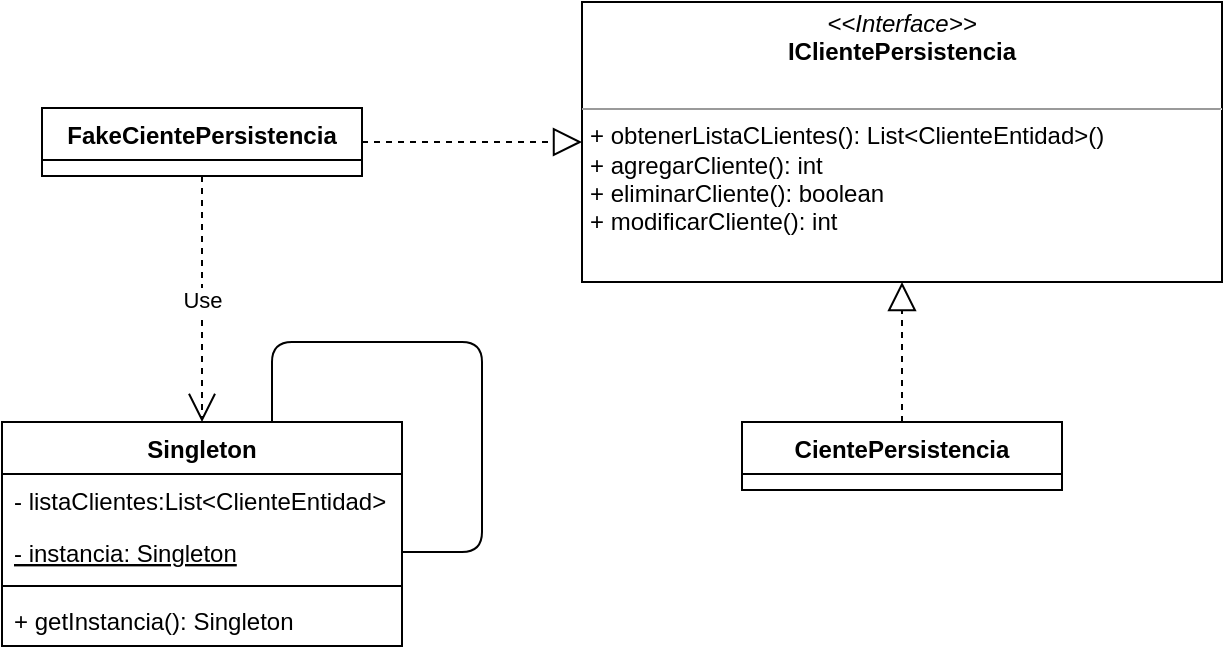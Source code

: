 <mxfile version="15.2.9" type="device"><diagram id="C5RBs43oDa-KdzZeNtuy" name="Page-1"><mxGraphModel dx="526" dy="321" grid="1" gridSize="10" guides="1" tooltips="1" connect="1" arrows="1" fold="1" page="1" pageScale="1" pageWidth="827" pageHeight="1169" math="0" shadow="0"><root><mxCell id="WIyWlLk6GJQsqaUBKTNV-0"/><mxCell id="WIyWlLk6GJQsqaUBKTNV-1" parent="WIyWlLk6GJQsqaUBKTNV-0"/><mxCell id="rjalbk-bovgOTfTJcrri-0" value="FakeCientePersistencia" style="swimlane;fontStyle=1;align=center;verticalAlign=top;childLayout=stackLayout;horizontal=1;startSize=26;horizontalStack=0;resizeParent=1;resizeParentMax=0;resizeLast=0;collapsible=1;marginBottom=0;" parent="WIyWlLk6GJQsqaUBKTNV-1" vertex="1"><mxGeometry x="130" y="83" width="160" height="34" as="geometry"/></mxCell><mxCell id="cInZPjGZ8KeRb8UNVcIJ-0" value="&lt;p style=&quot;margin: 0px ; margin-top: 4px ; text-align: center&quot;&gt;&lt;i&gt;&amp;lt;&amp;lt;Interface&amp;gt;&amp;gt;&lt;/i&gt;&lt;br&gt;&lt;b&gt;IClientePersistencia&lt;/b&gt;&lt;/p&gt;&lt;p style=&quot;margin: 0px ; margin-left: 4px&quot;&gt;&lt;br&gt;&lt;/p&gt;&lt;hr size=&quot;1&quot;&gt;&lt;p style=&quot;margin: 0px ; margin-left: 4px&quot;&gt;+ obtenerListaCLientes(): List&amp;lt;ClienteEntidad&amp;gt;()&lt;br&gt;+ agregarCliente(): int&lt;/p&gt;&lt;p style=&quot;margin: 0px ; margin-left: 4px&quot;&gt;+ eliminarCliente(): boolean&lt;br&gt;&lt;/p&gt;&lt;p style=&quot;margin: 0px ; margin-left: 4px&quot;&gt;+ modificarCliente(): int&lt;br&gt;&lt;/p&gt;&lt;p style=&quot;margin: 0px ; margin-left: 4px&quot;&gt;&lt;br&gt;&lt;/p&gt;" style="verticalAlign=top;align=left;overflow=fill;fontSize=12;fontFamily=Helvetica;html=1;" vertex="1" parent="WIyWlLk6GJQsqaUBKTNV-1"><mxGeometry x="400" y="30" width="320" height="140" as="geometry"/></mxCell><mxCell id="cInZPjGZ8KeRb8UNVcIJ-1" value="" style="endArrow=block;dashed=1;endFill=0;endSize=12;html=1;" edge="1" parent="WIyWlLk6GJQsqaUBKTNV-1" source="rjalbk-bovgOTfTJcrri-0" target="cInZPjGZ8KeRb8UNVcIJ-0"><mxGeometry width="160" relative="1" as="geometry"><mxPoint x="310" y="150" as="sourcePoint"/><mxPoint x="470" y="150" as="targetPoint"/></mxGeometry></mxCell><mxCell id="cInZPjGZ8KeRb8UNVcIJ-2" value="Singleton" style="swimlane;fontStyle=1;align=center;verticalAlign=top;childLayout=stackLayout;horizontal=1;startSize=26;horizontalStack=0;resizeParent=1;resizeParentMax=0;resizeLast=0;collapsible=1;marginBottom=0;" vertex="1" parent="WIyWlLk6GJQsqaUBKTNV-1"><mxGeometry x="110" y="240" width="200" height="112" as="geometry"/></mxCell><mxCell id="cInZPjGZ8KeRb8UNVcIJ-3" value="- listaClientes:List&lt;ClienteEntidad&gt;" style="text;strokeColor=none;fillColor=none;align=left;verticalAlign=top;spacingLeft=4;spacingRight=4;overflow=hidden;rotatable=0;points=[[0,0.5],[1,0.5]];portConstraint=eastwest;" vertex="1" parent="cInZPjGZ8KeRb8UNVcIJ-2"><mxGeometry y="26" width="200" height="26" as="geometry"/></mxCell><mxCell id="cInZPjGZ8KeRb8UNVcIJ-6" value="- instancia: Singleton" style="text;strokeColor=none;fillColor=none;align=left;verticalAlign=top;spacingLeft=4;spacingRight=4;overflow=hidden;rotatable=0;points=[[0,0.5],[1,0.5]];portConstraint=eastwest;fontStyle=4" vertex="1" parent="cInZPjGZ8KeRb8UNVcIJ-2"><mxGeometry y="52" width="200" height="26" as="geometry"/></mxCell><mxCell id="cInZPjGZ8KeRb8UNVcIJ-4" value="" style="line;strokeWidth=1;fillColor=none;align=left;verticalAlign=middle;spacingTop=-1;spacingLeft=3;spacingRight=3;rotatable=0;labelPosition=right;points=[];portConstraint=eastwest;" vertex="1" parent="cInZPjGZ8KeRb8UNVcIJ-2"><mxGeometry y="78" width="200" height="8" as="geometry"/></mxCell><mxCell id="cInZPjGZ8KeRb8UNVcIJ-5" value="+ getInstancia(): Singleton" style="text;strokeColor=none;fillColor=none;align=left;verticalAlign=top;spacingLeft=4;spacingRight=4;overflow=hidden;rotatable=0;points=[[0,0.5],[1,0.5]];portConstraint=eastwest;" vertex="1" parent="cInZPjGZ8KeRb8UNVcIJ-2"><mxGeometry y="86" width="200" height="26" as="geometry"/></mxCell><mxCell id="cInZPjGZ8KeRb8UNVcIJ-7" value="" style="endArrow=none;html=1;edgeStyle=orthogonalEdgeStyle;" edge="1" parent="cInZPjGZ8KeRb8UNVcIJ-2" source="cInZPjGZ8KeRb8UNVcIJ-6"><mxGeometry relative="1" as="geometry"><mxPoint x="170" y="-50" as="sourcePoint"/><mxPoint x="135" as="targetPoint"/><Array as="points"><mxPoint x="240" y="65"/><mxPoint x="240" y="-40"/><mxPoint x="135" y="-40"/></Array></mxGeometry></mxCell><mxCell id="cInZPjGZ8KeRb8UNVcIJ-10" value="Use" style="endArrow=open;endSize=12;dashed=1;html=1;" edge="1" parent="WIyWlLk6GJQsqaUBKTNV-1" source="rjalbk-bovgOTfTJcrri-0" target="cInZPjGZ8KeRb8UNVcIJ-2"><mxGeometry width="160" relative="1" as="geometry"><mxPoint x="290" y="210" as="sourcePoint"/><mxPoint x="450" y="210" as="targetPoint"/></mxGeometry></mxCell><mxCell id="cInZPjGZ8KeRb8UNVcIJ-11" value="CientePersistencia" style="swimlane;fontStyle=1;align=center;verticalAlign=top;childLayout=stackLayout;horizontal=1;startSize=26;horizontalStack=0;resizeParent=1;resizeParentMax=0;resizeLast=0;collapsible=1;marginBottom=0;" vertex="1" parent="WIyWlLk6GJQsqaUBKTNV-1"><mxGeometry x="480" y="240" width="160" height="34" as="geometry"/></mxCell><mxCell id="cInZPjGZ8KeRb8UNVcIJ-12" value="" style="endArrow=block;dashed=1;endFill=0;endSize=12;html=1;" edge="1" parent="WIyWlLk6GJQsqaUBKTNV-1" source="cInZPjGZ8KeRb8UNVcIJ-11" target="cInZPjGZ8KeRb8UNVcIJ-0"><mxGeometry width="160" relative="1" as="geometry"><mxPoint x="300" y="110" as="sourcePoint"/><mxPoint x="410" y="110" as="targetPoint"/></mxGeometry></mxCell></root></mxGraphModel></diagram></mxfile>